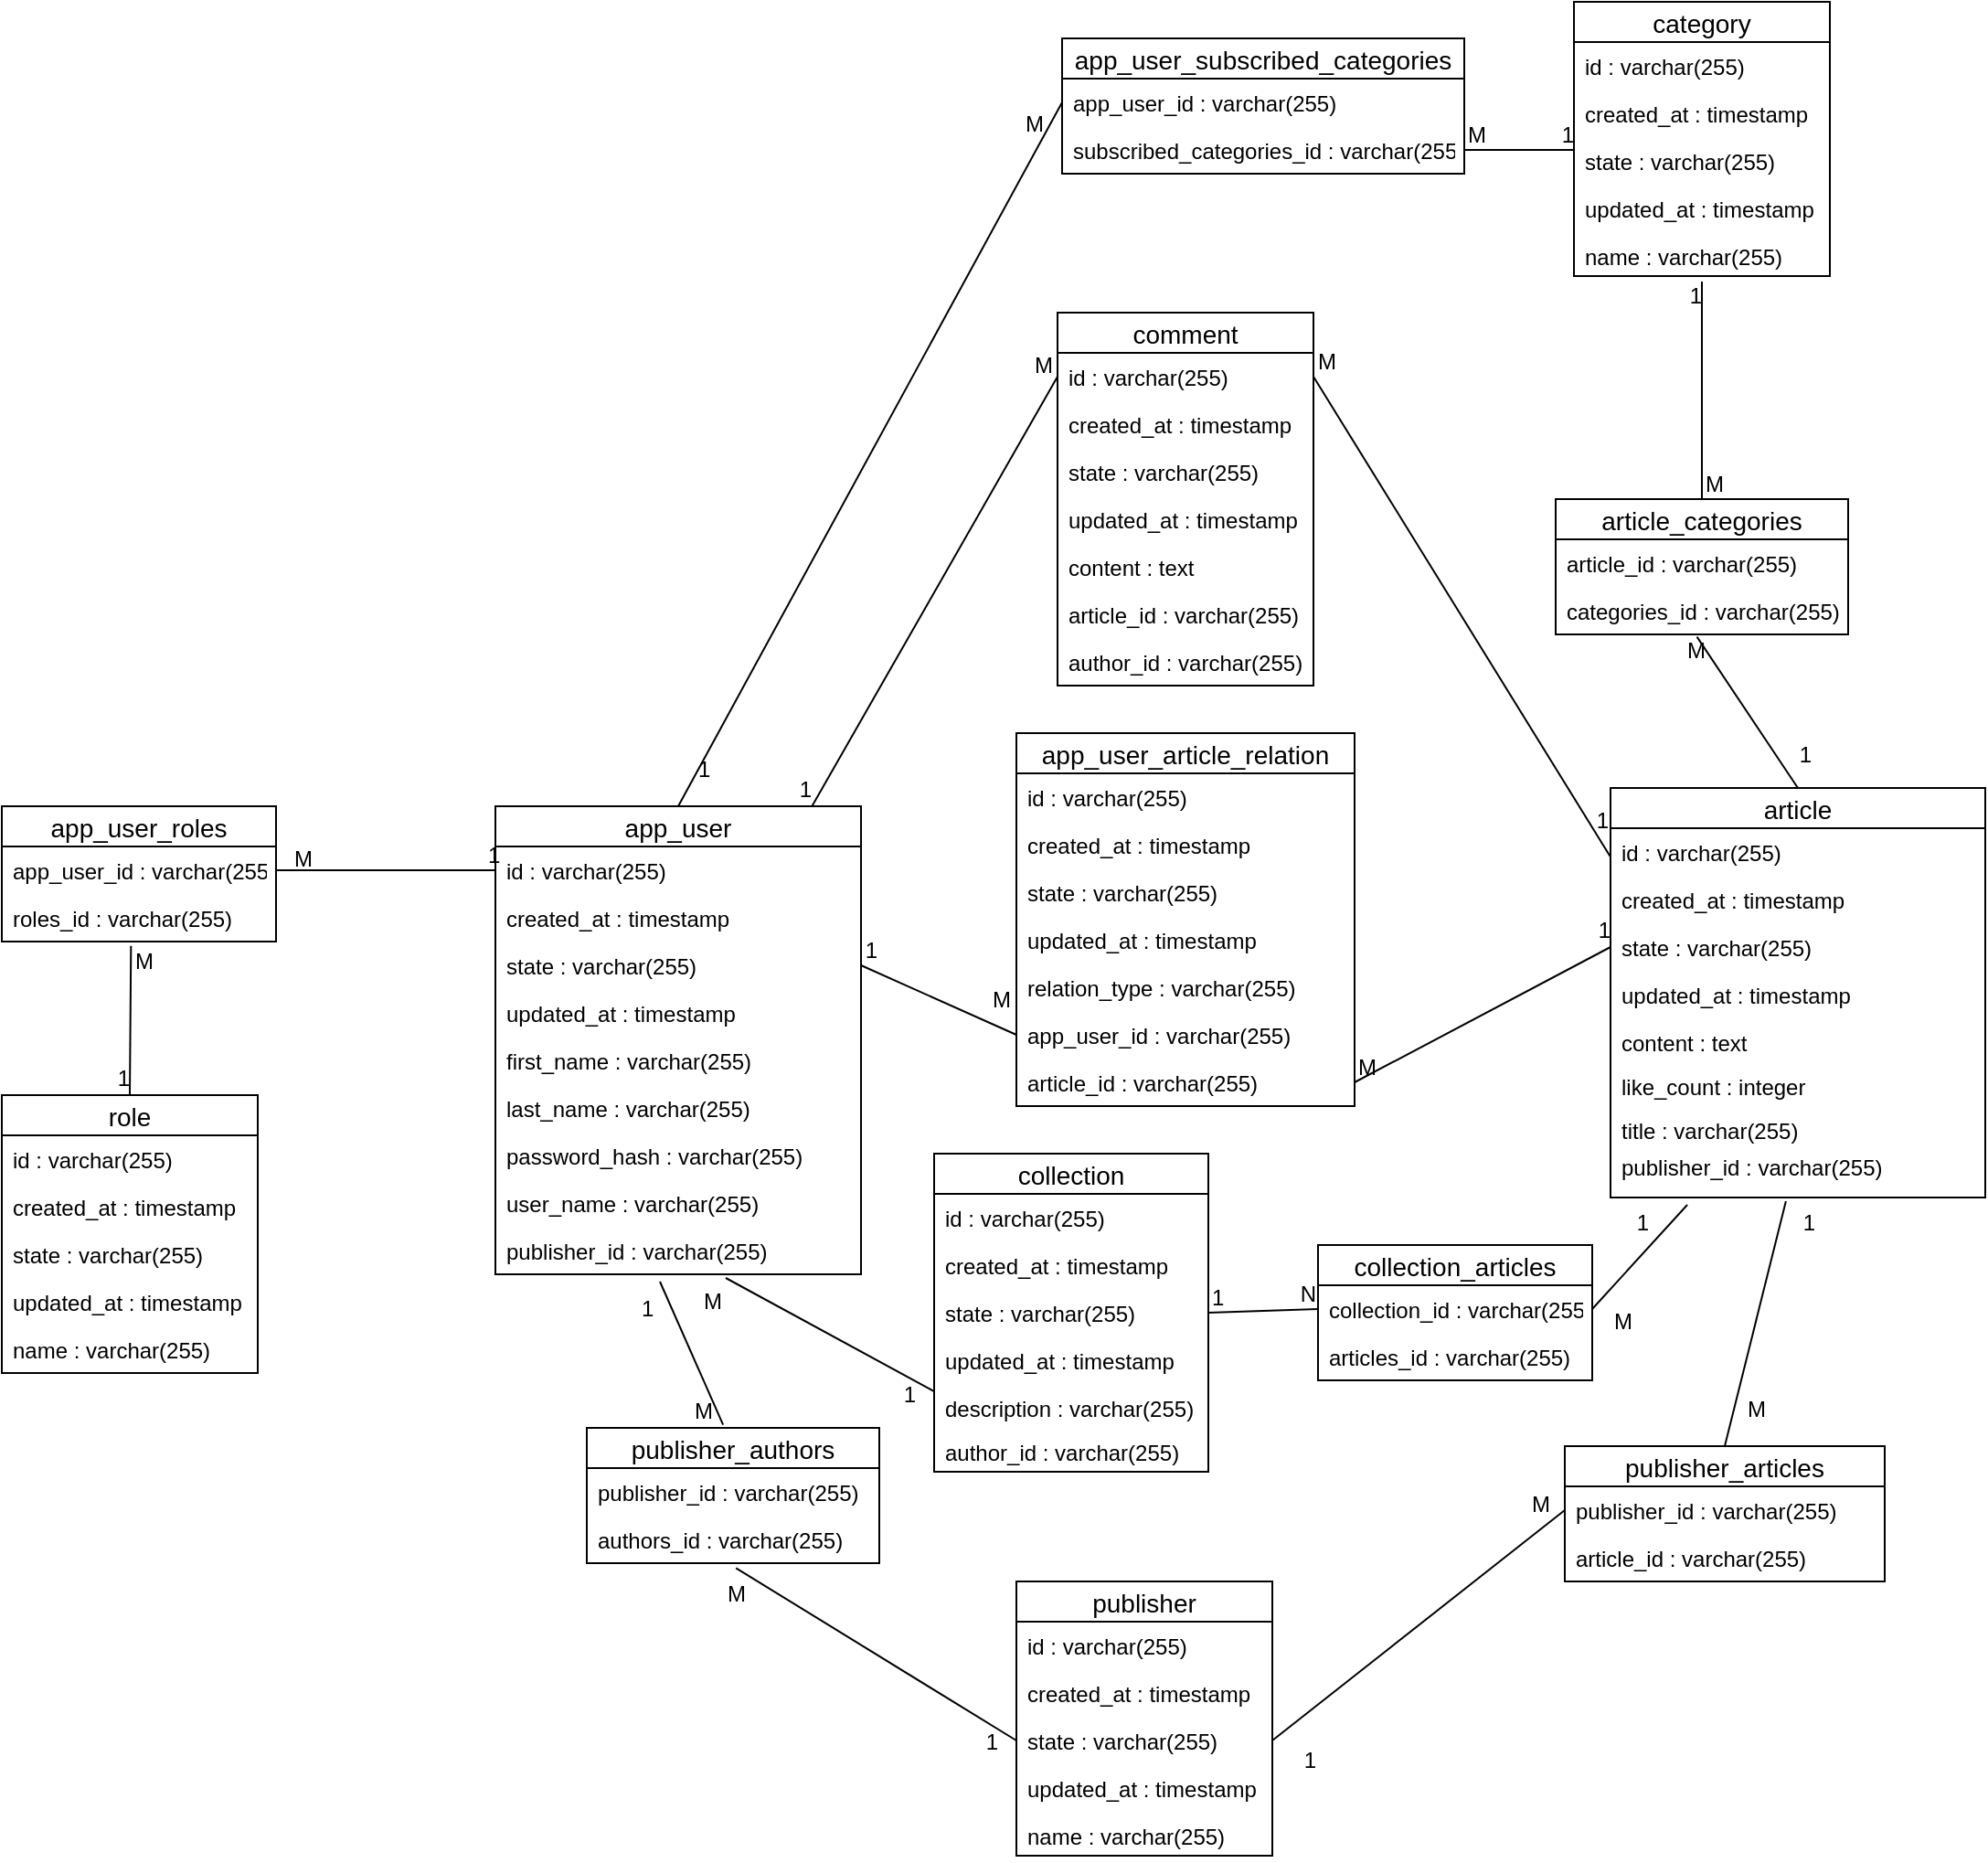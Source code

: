 <mxfile version="12.9.12" type="device"><diagram id="TTlkncoqjytrhiDPqBLb" name="Page-1"><mxGraphModel dx="2036" dy="3401" grid="1" gridSize="10" guides="1" tooltips="1" connect="1" arrows="1" fold="1" page="1" pageScale="1" pageWidth="850" pageHeight="1100" math="0" shadow="0"><root><object label="" state="" id="0"><mxCell/></object><mxCell id="1" parent="0"/><mxCell id="JSOerXFTDUzt0Ef6ZwY4-11" value="publisher" style="swimlane;fontStyle=0;childLayout=stackLayout;horizontal=1;startSize=22;fillColor=none;horizontalStack=0;resizeParent=1;resizeParentMax=0;resizeLast=0;collapsible=1;marginBottom=0;swimlaneFillColor=#ffffff;align=center;fontSize=14;" parent="1" vertex="1"><mxGeometry x="235" y="624" width="140" height="150" as="geometry"><mxRectangle x="200" y="200" width="70" height="22" as="alternateBounds"/></mxGeometry></mxCell><mxCell id="JSOerXFTDUzt0Ef6ZwY4-90" value="id : varchar(255)" style="text;strokeColor=none;fillColor=none;spacingLeft=4;spacingRight=4;overflow=hidden;rotatable=0;points=[[0,0.5],[1,0.5]];portConstraint=eastwest;fontSize=12;" parent="JSOerXFTDUzt0Ef6ZwY4-11" vertex="1"><mxGeometry y="22" width="140" height="26" as="geometry"/></mxCell><mxCell id="JSOerXFTDUzt0Ef6ZwY4-12" value="created_at : timestamp" style="text;strokeColor=none;fillColor=none;spacingLeft=4;spacingRight=4;overflow=hidden;rotatable=0;points=[[0,0.5],[1,0.5]];portConstraint=eastwest;fontSize=12;" parent="JSOerXFTDUzt0Ef6ZwY4-11" vertex="1"><mxGeometry y="48" width="140" height="26" as="geometry"/></mxCell><mxCell id="JSOerXFTDUzt0Ef6ZwY4-13" value="state : varchar(255)" style="text;strokeColor=none;fillColor=none;spacingLeft=4;spacingRight=4;overflow=hidden;rotatable=0;points=[[0,0.5],[1,0.5]];portConstraint=eastwest;fontSize=12;" parent="JSOerXFTDUzt0Ef6ZwY4-11" vertex="1"><mxGeometry y="74" width="140" height="26" as="geometry"/></mxCell><mxCell id="JSOerXFTDUzt0Ef6ZwY4-14" value="updated_at : timestamp" style="text;strokeColor=none;fillColor=none;spacingLeft=4;spacingRight=4;overflow=hidden;rotatable=0;points=[[0,0.5],[1,0.5]];portConstraint=eastwest;fontSize=12;verticalAlign=top;" parent="JSOerXFTDUzt0Ef6ZwY4-11" vertex="1"><mxGeometry y="100" width="140" height="26" as="geometry"/></mxCell><mxCell id="JSOerXFTDUzt0Ef6ZwY4-15" value="name : varchar(255)" style="text;strokeColor=none;fillColor=none;spacingLeft=4;spacingRight=4;overflow=hidden;rotatable=0;points=[[0,0.5],[1,0.5]];portConstraint=eastwest;fontSize=12;verticalAlign=top;" parent="JSOerXFTDUzt0Ef6ZwY4-11" vertex="1"><mxGeometry y="126" width="140" height="24" as="geometry"/></mxCell><mxCell id="JSOerXFTDUzt0Ef6ZwY4-22" value="app_user" style="swimlane;fontStyle=0;childLayout=stackLayout;horizontal=1;startSize=22;fillColor=none;horizontalStack=0;resizeParent=1;resizeParentMax=0;resizeLast=0;collapsible=1;marginBottom=0;swimlaneFillColor=#ffffff;align=center;fontSize=14;verticalAlign=middle;" parent="1" vertex="1"><mxGeometry x="-50" y="200" width="200" height="256" as="geometry"><mxRectangle x="200" y="200" width="70" height="22" as="alternateBounds"/></mxGeometry></mxCell><mxCell id="JSOerXFTDUzt0Ef6ZwY4-114" value="id : varchar(255)" style="text;strokeColor=none;fillColor=none;spacingLeft=4;spacingRight=4;overflow=hidden;rotatable=0;points=[[0,0.5],[1,0.5]];portConstraint=eastwest;fontSize=12;" parent="JSOerXFTDUzt0Ef6ZwY4-22" vertex="1"><mxGeometry y="22" width="200" height="26" as="geometry"/></mxCell><mxCell id="JSOerXFTDUzt0Ef6ZwY4-23" value="created_at : timestamp" style="text;strokeColor=none;fillColor=none;spacingLeft=4;spacingRight=4;overflow=hidden;rotatable=0;points=[[0,0.5],[1,0.5]];portConstraint=eastwest;fontSize=12;" parent="JSOerXFTDUzt0Ef6ZwY4-22" vertex="1"><mxGeometry y="48" width="200" height="26" as="geometry"/></mxCell><mxCell id="JSOerXFTDUzt0Ef6ZwY4-24" value="state : varchar(255)" style="text;strokeColor=none;fillColor=none;spacingLeft=4;spacingRight=4;overflow=hidden;rotatable=0;points=[[0,0.5],[1,0.5]];portConstraint=eastwest;fontSize=12;" parent="JSOerXFTDUzt0Ef6ZwY4-22" vertex="1"><mxGeometry y="74" width="200" height="26" as="geometry"/></mxCell><mxCell id="JSOerXFTDUzt0Ef6ZwY4-25" value="updated_at : timestamp" style="text;strokeColor=none;fillColor=none;spacingLeft=4;spacingRight=4;overflow=hidden;rotatable=0;points=[[0,0.5],[1,0.5]];portConstraint=eastwest;fontSize=12;verticalAlign=top;" parent="JSOerXFTDUzt0Ef6ZwY4-22" vertex="1"><mxGeometry y="100" width="200" height="26" as="geometry"/></mxCell><mxCell id="JSOerXFTDUzt0Ef6ZwY4-30" value="first_name : varchar(255)" style="text;strokeColor=none;fillColor=none;spacingLeft=4;spacingRight=4;overflow=hidden;rotatable=0;points=[[0,0.5],[1,0.5]];portConstraint=eastwest;fontSize=12;verticalAlign=top;" parent="JSOerXFTDUzt0Ef6ZwY4-22" vertex="1"><mxGeometry y="126" width="200" height="26" as="geometry"/></mxCell><mxCell id="JSOerXFTDUzt0Ef6ZwY4-31" value="last_name : varchar(255)" style="text;strokeColor=none;fillColor=none;spacingLeft=4;spacingRight=4;overflow=hidden;rotatable=0;points=[[0,0.5],[1,0.5]];portConstraint=eastwest;fontSize=12;verticalAlign=top;" parent="JSOerXFTDUzt0Ef6ZwY4-22" vertex="1"><mxGeometry y="152" width="200" height="26" as="geometry"/></mxCell><mxCell id="DbG5dX4l2n2yXq6k5aHZ-2" value="password_hash : varchar(255)" style="text;strokeColor=none;fillColor=none;spacingLeft=4;spacingRight=4;overflow=hidden;rotatable=0;points=[[0,0.5],[1,0.5]];portConstraint=eastwest;fontSize=12;verticalAlign=top;" vertex="1" parent="JSOerXFTDUzt0Ef6ZwY4-22"><mxGeometry y="178" width="200" height="26" as="geometry"/></mxCell><mxCell id="JSOerXFTDUzt0Ef6ZwY4-32" value="user_name : varchar(255)" style="text;strokeColor=none;fillColor=none;spacingLeft=4;spacingRight=4;overflow=hidden;rotatable=0;points=[[0,0.5],[1,0.5]];portConstraint=eastwest;fontSize=12;verticalAlign=top;" parent="JSOerXFTDUzt0Ef6ZwY4-22" vertex="1"><mxGeometry y="204" width="200" height="26" as="geometry"/></mxCell><mxCell id="DbG5dX4l2n2yXq6k5aHZ-3" value="publisher_id : varchar(255)" style="text;strokeColor=none;fillColor=none;spacingLeft=4;spacingRight=4;overflow=hidden;rotatable=0;points=[[0,0.5],[1,0.5]];portConstraint=eastwest;fontSize=12;" vertex="1" parent="JSOerXFTDUzt0Ef6ZwY4-22"><mxGeometry y="230" width="200" height="26" as="geometry"/></mxCell><mxCell id="JSOerXFTDUzt0Ef6ZwY4-51" value="" style="endArrow=none;html=1;rounded=0;entryX=1;entryY=0.5;entryDx=0;entryDy=0;exitX=0;exitY=0.5;exitDx=0;exitDy=0;" parent="1" source="JSOerXFTDUzt0Ef6ZwY4-169" target="JSOerXFTDUzt0Ef6ZwY4-13" edge="1"><mxGeometry relative="1" as="geometry"><mxPoint x="400" y="390" as="sourcePoint"/><mxPoint x="490" y="380" as="targetPoint"/></mxGeometry></mxCell><mxCell id="JSOerXFTDUzt0Ef6ZwY4-52" value="M" style="resizable=0;html=1;align=left;verticalAlign=bottom;" parent="JSOerXFTDUzt0Ef6ZwY4-51" connectable="0" vertex="1"><mxGeometry x="-1" relative="1" as="geometry"><mxPoint x="-20" y="5" as="offset"/></mxGeometry></mxCell><mxCell id="JSOerXFTDUzt0Ef6ZwY4-53" value="1" style="resizable=0;html=1;align=right;verticalAlign=bottom;" parent="JSOerXFTDUzt0Ef6ZwY4-51" connectable="0" vertex="1"><mxGeometry x="1" relative="1" as="geometry"><mxPoint x="24.75" y="19.2" as="offset"/></mxGeometry></mxCell><mxCell id="JSOerXFTDUzt0Ef6ZwY4-54" value="" style="endArrow=none;html=1;rounded=0;exitX=0;exitY=0.5;exitDx=0;exitDy=0;" parent="1" source="JSOerXFTDUzt0Ef6ZwY4-109" target="JSOerXFTDUzt0Ef6ZwY4-22" edge="1"><mxGeometry relative="1" as="geometry"><mxPoint x="79.02" y="114.004" as="sourcePoint"/><mxPoint x="370" y="150" as="targetPoint"/></mxGeometry></mxCell><mxCell id="JSOerXFTDUzt0Ef6ZwY4-55" value="M" style="resizable=0;html=1;align=left;verticalAlign=bottom;" parent="JSOerXFTDUzt0Ef6ZwY4-54" connectable="0" vertex="1"><mxGeometry x="-1" relative="1" as="geometry"><mxPoint x="-15" y="2" as="offset"/></mxGeometry></mxCell><mxCell id="JSOerXFTDUzt0Ef6ZwY4-56" value="1" style="resizable=0;html=1;align=right;verticalAlign=bottom;" parent="JSOerXFTDUzt0Ef6ZwY4-54" connectable="0" vertex="1"><mxGeometry x="1" relative="1" as="geometry"/></mxCell><mxCell id="JSOerXFTDUzt0Ef6ZwY4-57" value="" style="endArrow=none;html=1;rounded=0;entryX=1;entryY=0.5;entryDx=0;entryDy=0;" parent="1" target="JSOerXFTDUzt0Ef6ZwY4-117" edge="1"><mxGeometry relative="1" as="geometry"><mxPoint x="-50" y="235" as="sourcePoint"/><mxPoint x="72" y="480" as="targetPoint"/></mxGeometry></mxCell><mxCell id="JSOerXFTDUzt0Ef6ZwY4-58" value="1" style="resizable=0;html=1;align=left;verticalAlign=bottom;" parent="JSOerXFTDUzt0Ef6ZwY4-57" connectable="0" vertex="1"><mxGeometry x="-1" relative="1" as="geometry"><mxPoint x="-6.0" as="offset"/></mxGeometry></mxCell><mxCell id="JSOerXFTDUzt0Ef6ZwY4-60" value="" style="endArrow=none;html=1;rounded=0;entryX=0;entryY=0.5;entryDx=0;entryDy=0;exitX=0.51;exitY=1.103;exitDx=0;exitDy=0;exitPerimeter=0;" parent="1" source="JSOerXFTDUzt0Ef6ZwY4-127" target="JSOerXFTDUzt0Ef6ZwY4-13" edge="1"><mxGeometry relative="1" as="geometry"><mxPoint x="310" y="540" as="sourcePoint"/><mxPoint x="280" y="420" as="targetPoint"/></mxGeometry></mxCell><mxCell id="JSOerXFTDUzt0Ef6ZwY4-61" value="M" style="resizable=0;html=1;align=left;verticalAlign=bottom;" parent="JSOerXFTDUzt0Ef6ZwY4-60" connectable="0" vertex="1"><mxGeometry x="-1" relative="1" as="geometry"><mxPoint x="-6.5" y="23.32" as="offset"/></mxGeometry></mxCell><mxCell id="JSOerXFTDUzt0Ef6ZwY4-62" value="1" style="resizable=0;html=1;align=right;verticalAlign=bottom;" parent="JSOerXFTDUzt0Ef6ZwY4-60" connectable="0" vertex="1"><mxGeometry x="1" relative="1" as="geometry"><mxPoint x="-9.85" y="9.16" as="offset"/></mxGeometry></mxCell><mxCell id="JSOerXFTDUzt0Ef6ZwY4-63" value="" style="endArrow=none;html=1;rounded=0;entryX=0;entryY=0.5;entryDx=0;entryDy=0;exitX=1;exitY=0.5;exitDx=0;exitDy=0;" parent="1" source="JSOerXFTDUzt0Ef6ZwY4-151" target="JSOerXFTDUzt0Ef6ZwY4-4" edge="1"><mxGeometry relative="1" as="geometry"><mxPoint x="150" y="280" as="sourcePoint"/><mxPoint x="310" y="280" as="targetPoint"/></mxGeometry></mxCell><mxCell id="JSOerXFTDUzt0Ef6ZwY4-64" value="M" style="resizable=0;html=1;align=left;verticalAlign=bottom;" parent="JSOerXFTDUzt0Ef6ZwY4-63" connectable="0" vertex="1"><mxGeometry x="-1" relative="1" as="geometry"/></mxCell><mxCell id="JSOerXFTDUzt0Ef6ZwY4-65" value="1" style="resizable=0;html=1;align=right;verticalAlign=bottom;" parent="JSOerXFTDUzt0Ef6ZwY4-63" connectable="0" vertex="1"><mxGeometry x="1" relative="1" as="geometry"/></mxCell><mxCell id="JSOerXFTDUzt0Ef6ZwY4-66" value="" style="endArrow=none;html=1;rounded=0;entryX=1;entryY=0.5;entryDx=0;entryDy=0;exitX=0;exitY=0.5;exitDx=0;exitDy=0;" parent="1" source="JSOerXFTDUzt0Ef6ZwY4-150" target="JSOerXFTDUzt0Ef6ZwY4-24" edge="1"><mxGeometry relative="1" as="geometry"><mxPoint x="150" y="312" as="sourcePoint"/><mxPoint x="328" y="312" as="targetPoint"/></mxGeometry></mxCell><mxCell id="JSOerXFTDUzt0Ef6ZwY4-67" value="M" style="resizable=0;html=1;align=left;verticalAlign=bottom;" parent="JSOerXFTDUzt0Ef6ZwY4-66" connectable="0" vertex="1"><mxGeometry x="-1" relative="1" as="geometry"><mxPoint x="-15" y="-11" as="offset"/></mxGeometry></mxCell><mxCell id="JSOerXFTDUzt0Ef6ZwY4-68" value="1" style="resizable=0;html=1;align=right;verticalAlign=bottom;" parent="JSOerXFTDUzt0Ef6ZwY4-66" connectable="0" vertex="1"><mxGeometry x="1" relative="1" as="geometry"><mxPoint x="9.69" as="offset"/></mxGeometry></mxCell><mxCell id="JSOerXFTDUzt0Ef6ZwY4-45" value="" style="endArrow=none;html=1;rounded=0;exitX=0.5;exitY=0;exitDx=0;exitDy=0;entryX=0.5;entryY=1.125;entryDx=0;entryDy=0;entryPerimeter=0;" parent="1" source="JSOerXFTDUzt0Ef6ZwY4-137" target="JSOerXFTDUzt0Ef6ZwY4-99" edge="1"><mxGeometry relative="1" as="geometry"><mxPoint x="470" y="280" as="sourcePoint"/><mxPoint x="610" y="-80" as="targetPoint"/></mxGeometry></mxCell><mxCell id="JSOerXFTDUzt0Ef6ZwY4-47" value="1" style="resizable=0;html=1;align=right;verticalAlign=bottom;" parent="JSOerXFTDUzt0Ef6ZwY4-45" connectable="0" vertex="1"><mxGeometry x="1" relative="1" as="geometry"><mxPoint y="16.21" as="offset"/></mxGeometry></mxCell><mxCell id="JSOerXFTDUzt0Ef6ZwY4-46" value="M" style="resizable=0;html=1;align=left;verticalAlign=bottom;" parent="JSOerXFTDUzt0Ef6ZwY4-45" connectable="0" vertex="1"><mxGeometry x="-1" relative="1" as="geometry"/></mxCell><mxCell id="JSOerXFTDUzt0Ef6ZwY4-80" value="" style="endArrow=none;html=1;rounded=0;entryX=0;entryY=0.5;entryDx=0;entryDy=0;exitX=0.5;exitY=0;exitDx=0;exitDy=0;" parent="1" source="JSOerXFTDUzt0Ef6ZwY4-22" target="JSOerXFTDUzt0Ef6ZwY4-132" edge="1"><mxGeometry relative="1" as="geometry"><mxPoint x="150" y="250" as="sourcePoint"/><mxPoint x="330" y="71" as="targetPoint"/></mxGeometry></mxCell><mxCell id="JSOerXFTDUzt0Ef6ZwY4-81" value="1" style="resizable=0;html=1;align=left;verticalAlign=bottom;" parent="JSOerXFTDUzt0Ef6ZwY4-80" connectable="0" vertex="1"><mxGeometry x="-1" relative="1" as="geometry"><mxPoint x="9.25" y="-11.66" as="offset"/></mxGeometry></mxCell><mxCell id="JSOerXFTDUzt0Ef6ZwY4-87" value="" style="endArrow=none;html=1;rounded=0;entryX=0.011;entryY=0.744;entryDx=0;entryDy=0;jumpStyle=arc;jumpSize=15;entryPerimeter=0;exitX=1;exitY=0.5;exitDx=0;exitDy=0;" parent="1" source="JSOerXFTDUzt0Ef6ZwY4-109" target="JSOerXFTDUzt0Ef6ZwY4-91" edge="1"><mxGeometry relative="1" as="geometry"><mxPoint x="390" y="105" as="sourcePoint"/><mxPoint x="310" y="90" as="targetPoint"/></mxGeometry></mxCell><mxCell id="JSOerXFTDUzt0Ef6ZwY4-89" value="1" style="resizable=0;html=1;align=right;verticalAlign=bottom;" parent="JSOerXFTDUzt0Ef6ZwY4-87" connectable="0" vertex="1"><mxGeometry x="1" relative="1" as="geometry"><mxPoint x="-2.2" y="-15" as="offset"/></mxGeometry></mxCell><mxCell id="JSOerXFTDUzt0Ef6ZwY4-88" value="M" style="resizable=0;html=1;align=left;verticalAlign=bottom;" parent="JSOerXFTDUzt0Ef6ZwY4-87" connectable="0" vertex="1"><mxGeometry x="-1" relative="1" as="geometry"><mxPoint as="offset"/></mxGeometry></mxCell><mxCell id="JSOerXFTDUzt0Ef6ZwY4-93" value="M" style="resizable=0;html=1;align=right;verticalAlign=bottom;" parent="1" connectable="0" vertex="1"><mxGeometry x="250" y="-165.0" as="geometry"/></mxCell><mxCell id="JSOerXFTDUzt0Ef6ZwY4-115" value="M" style="resizable=0;html=1;align=right;verticalAlign=bottom;" parent="1" connectable="0" vertex="1"><mxGeometry x="-150" y="237" as="geometry"/></mxCell><mxCell id="JSOerXFTDUzt0Ef6ZwY4-121" value="" style="endArrow=none;html=1;rounded=0;exitX=0.471;exitY=1.09;exitDx=0;exitDy=0;exitPerimeter=0;entryX=0.5;entryY=0;entryDx=0;entryDy=0;" parent="1" source="JSOerXFTDUzt0Ef6ZwY4-118" target="JSOerXFTDUzt0Ef6ZwY4-101" edge="1"><mxGeometry relative="1" as="geometry"><mxPoint x="30" y="590" as="sourcePoint"/><mxPoint x="190" y="590" as="targetPoint"/></mxGeometry></mxCell><mxCell id="JSOerXFTDUzt0Ef6ZwY4-122" value="M" style="resizable=0;html=1;align=left;verticalAlign=bottom;" parent="JSOerXFTDUzt0Ef6ZwY4-121" connectable="0" vertex="1"><mxGeometry x="-1" relative="1" as="geometry"><mxPoint y="16.66" as="offset"/></mxGeometry></mxCell><mxCell id="JSOerXFTDUzt0Ef6ZwY4-123" value="1" style="resizable=0;html=1;align=right;verticalAlign=bottom;" parent="JSOerXFTDUzt0Ef6ZwY4-121" connectable="0" vertex="1"><mxGeometry x="1" relative="1" as="geometry"/></mxCell><mxCell id="JSOerXFTDUzt0Ef6ZwY4-128" value="" style="endArrow=none;html=1;rounded=0;entryX=0.466;entryY=-0.023;entryDx=0;entryDy=0;entryPerimeter=0;" parent="1" target="JSOerXFTDUzt0Ef6ZwY4-125" edge="1"><mxGeometry relative="1" as="geometry"><mxPoint x="40" y="460" as="sourcePoint"/><mxPoint x="330" y="360" as="targetPoint"/></mxGeometry></mxCell><mxCell id="JSOerXFTDUzt0Ef6ZwY4-129" value="1" style="resizable=0;html=1;align=left;verticalAlign=bottom;" parent="JSOerXFTDUzt0Ef6ZwY4-128" connectable="0" vertex="1"><mxGeometry x="-1" relative="1" as="geometry"><mxPoint x="-11.7" y="23.01" as="offset"/></mxGeometry></mxCell><mxCell id="JSOerXFTDUzt0Ef6ZwY4-130" value="M" style="resizable=0;html=1;align=right;verticalAlign=bottom;" parent="JSOerXFTDUzt0Ef6ZwY4-128" connectable="0" vertex="1"><mxGeometry x="1" relative="1" as="geometry"><mxPoint x="-4.91" y="1.38" as="offset"/></mxGeometry></mxCell><mxCell id="JSOerXFTDUzt0Ef6ZwY4-134" value="" style="endArrow=none;html=1;rounded=0;exitX=1;exitY=0.5;exitDx=0;exitDy=0;" parent="1" source="JSOerXFTDUzt0Ef6ZwY4-133" edge="1"><mxGeometry relative="1" as="geometry"><mxPoint x="410" y="-1" as="sourcePoint"/><mxPoint x="540" y="-159" as="targetPoint"/></mxGeometry></mxCell><mxCell id="JSOerXFTDUzt0Ef6ZwY4-135" value="M" style="resizable=0;html=1;align=left;verticalAlign=bottom;" parent="JSOerXFTDUzt0Ef6ZwY4-134" connectable="0" vertex="1"><mxGeometry x="-1" relative="1" as="geometry"/></mxCell><mxCell id="JSOerXFTDUzt0Ef6ZwY4-136" value="1" style="resizable=0;html=1;align=right;verticalAlign=bottom;" parent="JSOerXFTDUzt0Ef6ZwY4-134" connectable="0" vertex="1"><mxGeometry x="1" relative="1" as="geometry"/></mxCell><mxCell id="JSOerXFTDUzt0Ef6ZwY4-94" value="category" style="swimlane;fontStyle=0;childLayout=stackLayout;horizontal=1;startSize=22;fillColor=none;horizontalStack=0;resizeParent=1;resizeParentMax=0;resizeLast=0;collapsible=1;marginBottom=0;swimlaneFillColor=#ffffff;align=center;fontSize=14;" parent="1" vertex="1"><mxGeometry x="540" y="-240" width="140" height="150" as="geometry"><mxRectangle x="200" y="200" width="70" height="22" as="alternateBounds"/></mxGeometry></mxCell><mxCell id="JSOerXFTDUzt0Ef6ZwY4-95" value="id : varchar(255)" style="text;strokeColor=none;fillColor=none;spacingLeft=4;spacingRight=4;overflow=hidden;rotatable=0;points=[[0,0.5],[1,0.5]];portConstraint=eastwest;fontSize=12;" parent="JSOerXFTDUzt0Ef6ZwY4-94" vertex="1"><mxGeometry y="22" width="140" height="26" as="geometry"/></mxCell><mxCell id="JSOerXFTDUzt0Ef6ZwY4-96" value="created_at : timestamp" style="text;strokeColor=none;fillColor=none;spacingLeft=4;spacingRight=4;overflow=hidden;rotatable=0;points=[[0,0.5],[1,0.5]];portConstraint=eastwest;fontSize=12;" parent="JSOerXFTDUzt0Ef6ZwY4-94" vertex="1"><mxGeometry y="48" width="140" height="26" as="geometry"/></mxCell><mxCell id="JSOerXFTDUzt0Ef6ZwY4-97" value="state : varchar(255)" style="text;strokeColor=none;fillColor=none;spacingLeft=4;spacingRight=4;overflow=hidden;rotatable=0;points=[[0,0.5],[1,0.5]];portConstraint=eastwest;fontSize=12;" parent="JSOerXFTDUzt0Ef6ZwY4-94" vertex="1"><mxGeometry y="74" width="140" height="26" as="geometry"/></mxCell><mxCell id="JSOerXFTDUzt0Ef6ZwY4-98" value="updated_at : timestamp" style="text;strokeColor=none;fillColor=none;spacingLeft=4;spacingRight=4;overflow=hidden;rotatable=0;points=[[0,0.5],[1,0.5]];portConstraint=eastwest;fontSize=12;verticalAlign=top;" parent="JSOerXFTDUzt0Ef6ZwY4-94" vertex="1"><mxGeometry y="100" width="140" height="26" as="geometry"/></mxCell><mxCell id="JSOerXFTDUzt0Ef6ZwY4-99" value="name : varchar(255)" style="text;strokeColor=none;fillColor=none;spacingLeft=4;spacingRight=4;overflow=hidden;rotatable=0;points=[[0,0.5],[1,0.5]];portConstraint=eastwest;fontSize=12;verticalAlign=top;" parent="JSOerXFTDUzt0Ef6ZwY4-94" vertex="1"><mxGeometry y="126" width="140" height="24" as="geometry"/></mxCell><mxCell id="JSOerXFTDUzt0Ef6ZwY4-140" value="" style="endArrow=none;html=1;rounded=0;exitX=0.483;exitY=1.051;exitDx=0;exitDy=0;exitPerimeter=0;entryX=0.5;entryY=0;entryDx=0;entryDy=0;" parent="1" source="JSOerXFTDUzt0Ef6ZwY4-139" target="JSOerXFTDUzt0Ef6ZwY4-2" edge="1"><mxGeometry relative="1" as="geometry"><mxPoint x="570" y="170" as="sourcePoint"/><mxPoint x="730" y="170" as="targetPoint"/></mxGeometry></mxCell><mxCell id="JSOerXFTDUzt0Ef6ZwY4-141" value="M" style="resizable=0;html=1;align=left;verticalAlign=bottom;" parent="JSOerXFTDUzt0Ef6ZwY4-140" connectable="0" vertex="1"><mxGeometry x="-1" relative="1" as="geometry"><mxPoint x="-7.28" y="16.67" as="offset"/></mxGeometry></mxCell><mxCell id="JSOerXFTDUzt0Ef6ZwY4-142" value="1" style="resizable=0;html=1;align=right;verticalAlign=bottom;" parent="JSOerXFTDUzt0Ef6ZwY4-140" connectable="0" vertex="1"><mxGeometry x="1" relative="1" as="geometry"><mxPoint x="7.55" y="-9.87" as="offset"/></mxGeometry></mxCell><mxCell id="JSOerXFTDUzt0Ef6ZwY4-171" value="" style="endArrow=none;html=1;rounded=0;exitX=0.5;exitY=0;exitDx=0;exitDy=0;entryX=0.468;entryY=1.067;entryDx=0;entryDy=0;entryPerimeter=0;" parent="1" source="JSOerXFTDUzt0Ef6ZwY4-168" target="JSOerXFTDUzt0Ef6ZwY4-92" edge="1"><mxGeometry relative="1" as="geometry"><mxPoint x="485" y="460" as="sourcePoint"/><mxPoint x="645" y="460" as="targetPoint"/></mxGeometry></mxCell><mxCell id="JSOerXFTDUzt0Ef6ZwY4-172" value="M" style="resizable=0;html=1;align=left;verticalAlign=bottom;" parent="JSOerXFTDUzt0Ef6ZwY4-171" connectable="0" vertex="1"><mxGeometry x="-1" relative="1" as="geometry"><mxPoint x="10" y="-11.01" as="offset"/></mxGeometry></mxCell><mxCell id="JSOerXFTDUzt0Ef6ZwY4-173" value="1" style="resizable=0;html=1;align=right;verticalAlign=bottom;" parent="JSOerXFTDUzt0Ef6ZwY4-171" connectable="0" vertex="1"><mxGeometry x="1" relative="1" as="geometry"><mxPoint x="16.72" y="20.38" as="offset"/></mxGeometry></mxCell><mxCell id="JSOerXFTDUzt0Ef6ZwY4-131" value="app_user_subscribed_categories" style="swimlane;fontStyle=0;childLayout=stackLayout;horizontal=1;startSize=22;fillColor=none;horizontalStack=0;resizeParent=1;resizeParentMax=0;resizeLast=0;collapsible=1;marginBottom=0;swimlaneFillColor=#ffffff;align=center;fontSize=14;" parent="1" vertex="1"><mxGeometry x="260" y="-220" width="220" height="74" as="geometry"><mxRectangle x="200" y="200" width="70" height="22" as="alternateBounds"/></mxGeometry></mxCell><mxCell id="JSOerXFTDUzt0Ef6ZwY4-132" value="app_user_id : varchar(255)" style="text;strokeColor=none;fillColor=none;spacingLeft=4;spacingRight=4;overflow=hidden;rotatable=0;points=[[0,0.5],[1,0.5]];portConstraint=eastwest;fontSize=12;" parent="JSOerXFTDUzt0Ef6ZwY4-131" vertex="1"><mxGeometry y="22" width="220" height="26" as="geometry"/></mxCell><mxCell id="JSOerXFTDUzt0Ef6ZwY4-133" value="subscribed_categories_id : varchar(255)" style="text;strokeColor=none;fillColor=none;spacingLeft=4;spacingRight=4;overflow=hidden;rotatable=0;points=[[0,0.5],[1,0.5]];portConstraint=eastwest;fontSize=12;" parent="JSOerXFTDUzt0Ef6ZwY4-131" vertex="1"><mxGeometry y="48" width="220" height="26" as="geometry"/></mxCell><mxCell id="JSOerXFTDUzt0Ef6ZwY4-137" value="article_categories" style="swimlane;fontStyle=0;childLayout=stackLayout;horizontal=1;startSize=22;fillColor=none;horizontalStack=0;resizeParent=1;resizeParentMax=0;resizeLast=0;collapsible=1;marginBottom=0;swimlaneFillColor=#ffffff;align=center;fontSize=14;" parent="1" vertex="1"><mxGeometry x="530" y="32" width="160" height="74" as="geometry"><mxRectangle x="200" y="200" width="70" height="22" as="alternateBounds"/></mxGeometry></mxCell><mxCell id="JSOerXFTDUzt0Ef6ZwY4-138" value="article_id : varchar(255)" style="text;strokeColor=none;fillColor=none;spacingLeft=4;spacingRight=4;overflow=hidden;rotatable=0;points=[[0,0.5],[1,0.5]];portConstraint=eastwest;fontSize=12;" parent="JSOerXFTDUzt0Ef6ZwY4-137" vertex="1"><mxGeometry y="22" width="160" height="26" as="geometry"/></mxCell><mxCell id="JSOerXFTDUzt0Ef6ZwY4-139" value="categories_id : varchar(255)" style="text;strokeColor=none;fillColor=none;spacingLeft=4;spacingRight=4;overflow=hidden;rotatable=0;points=[[0,0.5],[1,0.5]];portConstraint=eastwest;fontSize=12;" parent="JSOerXFTDUzt0Ef6ZwY4-137" vertex="1"><mxGeometry y="48" width="160" height="26" as="geometry"/></mxCell><mxCell id="JSOerXFTDUzt0Ef6ZwY4-168" value="publisher_articles" style="swimlane;fontStyle=0;childLayout=stackLayout;horizontal=1;startSize=22;fillColor=none;horizontalStack=0;resizeParent=1;resizeParentMax=0;resizeLast=0;collapsible=1;marginBottom=0;swimlaneFillColor=#ffffff;align=center;fontSize=14;" parent="1" vertex="1"><mxGeometry x="535" y="550" width="175" height="74" as="geometry"><mxRectangle x="200" y="200" width="70" height="22" as="alternateBounds"/></mxGeometry></mxCell><mxCell id="JSOerXFTDUzt0Ef6ZwY4-169" value="publisher_id : varchar(255)" style="text;strokeColor=none;fillColor=none;spacingLeft=4;spacingRight=4;overflow=hidden;rotatable=0;points=[[0,0.5],[1,0.5]];portConstraint=eastwest;fontSize=12;" parent="JSOerXFTDUzt0Ef6ZwY4-168" vertex="1"><mxGeometry y="22" width="175" height="26" as="geometry"/></mxCell><mxCell id="JSOerXFTDUzt0Ef6ZwY4-170" value="article_id : varchar(255)" style="text;strokeColor=none;fillColor=none;spacingLeft=4;spacingRight=4;overflow=hidden;rotatable=0;points=[[0,0.5],[1,0.5]];portConstraint=eastwest;fontSize=12;" parent="JSOerXFTDUzt0Ef6ZwY4-168" vertex="1"><mxGeometry y="48" width="175" height="26" as="geometry"/></mxCell><mxCell id="pWO9-2kROaFBqKIrhKOq-16" value="collection_articles" style="swimlane;fontStyle=0;childLayout=stackLayout;horizontal=1;startSize=22;fillColor=none;horizontalStack=0;resizeParent=1;resizeParentMax=0;resizeLast=0;collapsible=1;marginBottom=0;swimlaneFillColor=#ffffff;align=center;fontSize=14;" parent="1" vertex="1"><mxGeometry x="400" y="440" width="150" height="74" as="geometry"><mxRectangle x="200" y="200" width="70" height="22" as="alternateBounds"/></mxGeometry></mxCell><mxCell id="pWO9-2kROaFBqKIrhKOq-17" value="collection_id : varchar(255)" style="text;strokeColor=none;fillColor=none;spacingLeft=4;spacingRight=4;overflow=hidden;rotatable=0;points=[[0,0.5],[1,0.5]];portConstraint=eastwest;fontSize=12;" parent="pWO9-2kROaFBqKIrhKOq-16" vertex="1"><mxGeometry y="22" width="150" height="26" as="geometry"/></mxCell><mxCell id="pWO9-2kROaFBqKIrhKOq-18" value="articles_id : varchar(255)" style="text;strokeColor=none;fillColor=none;spacingLeft=4;spacingRight=4;overflow=hidden;rotatable=0;points=[[0,0.5],[1,0.5]];portConstraint=eastwest;fontSize=12;" parent="pWO9-2kROaFBqKIrhKOq-16" vertex="1"><mxGeometry y="48" width="150" height="26" as="geometry"/></mxCell><mxCell id="JSOerXFTDUzt0Ef6ZwY4-125" value="publisher_authors" style="swimlane;fontStyle=0;childLayout=stackLayout;horizontal=1;startSize=22;fillColor=none;horizontalStack=0;resizeParent=1;resizeParentMax=0;resizeLast=0;collapsible=1;marginBottom=0;swimlaneFillColor=#ffffff;align=center;fontSize=14;" parent="1" vertex="1"><mxGeometry y="540" width="160" height="74" as="geometry"><mxRectangle x="200" y="200" width="70" height="22" as="alternateBounds"/></mxGeometry></mxCell><mxCell id="JSOerXFTDUzt0Ef6ZwY4-126" value="publisher_id : varchar(255)" style="text;strokeColor=none;fillColor=none;spacingLeft=4;spacingRight=4;overflow=hidden;rotatable=0;points=[[0,0.5],[1,0.5]];portConstraint=eastwest;fontSize=12;" parent="JSOerXFTDUzt0Ef6ZwY4-125" vertex="1"><mxGeometry y="22" width="160" height="26" as="geometry"/></mxCell><mxCell id="JSOerXFTDUzt0Ef6ZwY4-127" value="authors_id : varchar(255)" style="text;strokeColor=none;fillColor=none;spacingLeft=4;spacingRight=4;overflow=hidden;rotatable=0;points=[[0,0.5],[1,0.5]];portConstraint=eastwest;fontSize=12;" parent="JSOerXFTDUzt0Ef6ZwY4-125" vertex="1"><mxGeometry y="48" width="160" height="26" as="geometry"/></mxCell><mxCell id="pWO9-2kROaFBqKIrhKOq-9" value="collection" style="swimlane;fontStyle=0;childLayout=stackLayout;horizontal=1;startSize=22;fillColor=none;horizontalStack=0;resizeParent=1;resizeParentMax=0;resizeLast=0;collapsible=1;marginBottom=0;swimlaneFillColor=#ffffff;align=center;fontSize=14;" parent="1" vertex="1"><mxGeometry x="190" y="390" width="150" height="174" as="geometry"><mxRectangle x="200" y="200" width="70" height="22" as="alternateBounds"/></mxGeometry></mxCell><mxCell id="pWO9-2kROaFBqKIrhKOq-10" value="id : varchar(255)" style="text;strokeColor=none;fillColor=none;spacingLeft=4;spacingRight=4;overflow=hidden;rotatable=0;points=[[0,0.5],[1,0.5]];portConstraint=eastwest;fontSize=12;" parent="pWO9-2kROaFBqKIrhKOq-9" vertex="1"><mxGeometry y="22" width="150" height="26" as="geometry"/></mxCell><mxCell id="pWO9-2kROaFBqKIrhKOq-11" value="created_at : timestamp" style="text;strokeColor=none;fillColor=none;spacingLeft=4;spacingRight=4;overflow=hidden;rotatable=0;points=[[0,0.5],[1,0.5]];portConstraint=eastwest;fontSize=12;" parent="pWO9-2kROaFBqKIrhKOq-9" vertex="1"><mxGeometry y="48" width="150" height="26" as="geometry"/></mxCell><mxCell id="pWO9-2kROaFBqKIrhKOq-12" value="state : varchar(255)" style="text;strokeColor=none;fillColor=none;spacingLeft=4;spacingRight=4;overflow=hidden;rotatable=0;points=[[0,0.5],[1,0.5]];portConstraint=eastwest;fontSize=12;" parent="pWO9-2kROaFBqKIrhKOq-9" vertex="1"><mxGeometry y="74" width="150" height="26" as="geometry"/></mxCell><mxCell id="pWO9-2kROaFBqKIrhKOq-13" value="updated_at : timestamp" style="text;strokeColor=none;fillColor=none;spacingLeft=4;spacingRight=4;overflow=hidden;rotatable=0;points=[[0,0.5],[1,0.5]];portConstraint=eastwest;fontSize=12;verticalAlign=top;" parent="pWO9-2kROaFBqKIrhKOq-9" vertex="1"><mxGeometry y="100" width="150" height="26" as="geometry"/></mxCell><mxCell id="pWO9-2kROaFBqKIrhKOq-15" value="description : varchar(255)" style="text;strokeColor=none;fillColor=none;spacingLeft=4;spacingRight=4;overflow=hidden;rotatable=0;points=[[0,0.5],[1,0.5]];portConstraint=eastwest;fontSize=12;verticalAlign=top;" parent="pWO9-2kROaFBqKIrhKOq-9" vertex="1"><mxGeometry y="126" width="150" height="24" as="geometry"/></mxCell><mxCell id="pWO9-2kROaFBqKIrhKOq-14" value="author_id : varchar(255)" style="text;strokeColor=none;fillColor=none;spacingLeft=4;spacingRight=4;overflow=hidden;rotatable=0;points=[[0,0.5],[1,0.5]];portConstraint=eastwest;fontSize=12;verticalAlign=top;" parent="pWO9-2kROaFBqKIrhKOq-9" vertex="1"><mxGeometry y="150" width="150" height="24" as="geometry"/></mxCell><mxCell id="pWO9-2kROaFBqKIrhKOq-19" value="" style="endArrow=none;html=1;rounded=0;exitX=0.63;exitY=1.077;exitDx=0;exitDy=0;exitPerimeter=0;entryX=0;entryY=0.167;entryDx=0;entryDy=0;entryPerimeter=0;" parent="1" source="DbG5dX4l2n2yXq6k5aHZ-3" target="pWO9-2kROaFBqKIrhKOq-15" edge="1"><mxGeometry relative="1" as="geometry"><mxPoint x="70" y="466" as="sourcePoint"/><mxPoint x="230" y="466" as="targetPoint"/></mxGeometry></mxCell><mxCell id="pWO9-2kROaFBqKIrhKOq-20" value="M" style="resizable=0;html=1;align=left;verticalAlign=bottom;" parent="pWO9-2kROaFBqKIrhKOq-19" connectable="0" vertex="1"><mxGeometry x="-1" relative="1" as="geometry"><mxPoint x="-14.45" y="21.35" as="offset"/></mxGeometry></mxCell><mxCell id="pWO9-2kROaFBqKIrhKOq-21" value="1" style="resizable=0;html=1;align=right;verticalAlign=bottom;" parent="pWO9-2kROaFBqKIrhKOq-19" connectable="0" vertex="1"><mxGeometry x="1" relative="1" as="geometry"><mxPoint x="-9.78" y="10.32" as="offset"/></mxGeometry></mxCell><mxCell id="pWO9-2kROaFBqKIrhKOq-22" value="" style="endArrow=none;html=1;rounded=0;exitX=1;exitY=0.5;exitDx=0;exitDy=0;entryX=0;entryY=0.5;entryDx=0;entryDy=0;" parent="1" source="pWO9-2kROaFBqKIrhKOq-12" target="pWO9-2kROaFBqKIrhKOq-17" edge="1"><mxGeometry relative="1" as="geometry"><mxPoint x="270" y="590" as="sourcePoint"/><mxPoint x="430" y="590" as="targetPoint"/></mxGeometry></mxCell><mxCell id="pWO9-2kROaFBqKIrhKOq-23" value="1" style="resizable=0;html=1;align=left;verticalAlign=bottom;" parent="pWO9-2kROaFBqKIrhKOq-22" connectable="0" vertex="1"><mxGeometry x="-1" relative="1" as="geometry"/></mxCell><mxCell id="pWO9-2kROaFBqKIrhKOq-24" value="N" style="resizable=0;html=1;align=right;verticalAlign=bottom;" parent="pWO9-2kROaFBqKIrhKOq-22" connectable="0" vertex="1"><mxGeometry x="1" relative="1" as="geometry"/></mxCell><mxCell id="pWO9-2kROaFBqKIrhKOq-25" value="" style="endArrow=none;html=1;rounded=0;exitX=1;exitY=0.5;exitDx=0;exitDy=0;entryX=0.205;entryY=1.133;entryDx=0;entryDy=0;entryPerimeter=0;" parent="1" source="pWO9-2kROaFBqKIrhKOq-17" target="JSOerXFTDUzt0Ef6ZwY4-92" edge="1"><mxGeometry relative="1" as="geometry"><mxPoint x="500" y="590" as="sourcePoint"/><mxPoint x="660" y="590" as="targetPoint"/></mxGeometry></mxCell><mxCell id="pWO9-2kROaFBqKIrhKOq-26" value="M" style="resizable=0;html=1;align=left;verticalAlign=bottom;" parent="pWO9-2kROaFBqKIrhKOq-25" connectable="0" vertex="1"><mxGeometry x="-1" relative="1" as="geometry"><mxPoint x="10" y="15" as="offset"/></mxGeometry></mxCell><mxCell id="pWO9-2kROaFBqKIrhKOq-27" value="1" style="resizable=0;html=1;align=right;verticalAlign=bottom;" parent="pWO9-2kROaFBqKIrhKOq-25" connectable="0" vertex="1"><mxGeometry x="1" relative="1" as="geometry"><mxPoint x="-20.3" y="18.83" as="offset"/></mxGeometry></mxCell><mxCell id="JSOerXFTDUzt0Ef6ZwY4-116" value="app_user_roles" style="swimlane;fontStyle=0;childLayout=stackLayout;horizontal=1;startSize=22;fillColor=none;horizontalStack=0;resizeParent=1;resizeParentMax=0;resizeLast=0;collapsible=1;marginBottom=0;swimlaneFillColor=#ffffff;align=center;fontSize=14;" parent="1" vertex="1"><mxGeometry x="-320" y="200" width="150" height="74" as="geometry"><mxRectangle x="200" y="200" width="70" height="22" as="alternateBounds"/></mxGeometry></mxCell><mxCell id="JSOerXFTDUzt0Ef6ZwY4-117" value="app_user_id : varchar(255)" style="text;strokeColor=none;fillColor=none;spacingLeft=4;spacingRight=4;overflow=hidden;rotatable=0;points=[[0,0.5],[1,0.5]];portConstraint=eastwest;fontSize=12;" parent="JSOerXFTDUzt0Ef6ZwY4-116" vertex="1"><mxGeometry y="22" width="150" height="26" as="geometry"/></mxCell><mxCell id="JSOerXFTDUzt0Ef6ZwY4-118" value="roles_id : varchar(255)" style="text;strokeColor=none;fillColor=none;spacingLeft=4;spacingRight=4;overflow=hidden;rotatable=0;points=[[0,0.5],[1,0.5]];portConstraint=eastwest;fontSize=12;" parent="JSOerXFTDUzt0Ef6ZwY4-116" vertex="1"><mxGeometry y="48" width="150" height="26" as="geometry"/></mxCell><mxCell id="JSOerXFTDUzt0Ef6ZwY4-101" value="role" style="swimlane;fontStyle=0;childLayout=stackLayout;horizontal=1;startSize=22;fillColor=none;horizontalStack=0;resizeParent=1;resizeParentMax=0;resizeLast=0;collapsible=1;marginBottom=0;swimlaneFillColor=#ffffff;align=center;fontSize=14;" parent="1" vertex="1"><mxGeometry x="-320" y="358" width="140" height="152" as="geometry"><mxRectangle x="200" y="200" width="70" height="22" as="alternateBounds"/></mxGeometry></mxCell><mxCell id="JSOerXFTDUzt0Ef6ZwY4-102" value="id : varchar(255)" style="text;strokeColor=none;fillColor=none;spacingLeft=4;spacingRight=4;overflow=hidden;rotatable=0;points=[[0,0.5],[1,0.5]];portConstraint=eastwest;fontSize=12;" parent="JSOerXFTDUzt0Ef6ZwY4-101" vertex="1"><mxGeometry y="22" width="140" height="26" as="geometry"/></mxCell><mxCell id="JSOerXFTDUzt0Ef6ZwY4-103" value="created_at : timestamp" style="text;strokeColor=none;fillColor=none;spacingLeft=4;spacingRight=4;overflow=hidden;rotatable=0;points=[[0,0.5],[1,0.5]];portConstraint=eastwest;fontSize=12;" parent="JSOerXFTDUzt0Ef6ZwY4-101" vertex="1"><mxGeometry y="48" width="140" height="26" as="geometry"/></mxCell><mxCell id="JSOerXFTDUzt0Ef6ZwY4-104" value="state : varchar(255)" style="text;strokeColor=none;fillColor=none;spacingLeft=4;spacingRight=4;overflow=hidden;rotatable=0;points=[[0,0.5],[1,0.5]];portConstraint=eastwest;fontSize=12;" parent="JSOerXFTDUzt0Ef6ZwY4-101" vertex="1"><mxGeometry y="74" width="140" height="26" as="geometry"/></mxCell><mxCell id="JSOerXFTDUzt0Ef6ZwY4-105" value="updated_at : timestamp" style="text;strokeColor=none;fillColor=none;spacingLeft=4;spacingRight=4;overflow=hidden;rotatable=0;points=[[0,0.5],[1,0.5]];portConstraint=eastwest;fontSize=12;verticalAlign=top;" parent="JSOerXFTDUzt0Ef6ZwY4-101" vertex="1"><mxGeometry y="100" width="140" height="26" as="geometry"/></mxCell><mxCell id="DbG5dX4l2n2yXq6k5aHZ-1" value="name : varchar(255)" style="text;strokeColor=none;fillColor=none;spacingLeft=4;spacingRight=4;overflow=hidden;rotatable=0;points=[[0,0.5],[1,0.5]];portConstraint=eastwest;fontSize=12;verticalAlign=top;" vertex="1" parent="JSOerXFTDUzt0Ef6ZwY4-101"><mxGeometry y="126" width="140" height="26" as="geometry"/></mxCell><mxCell id="JSOerXFTDUzt0Ef6ZwY4-2" value="article" style="swimlane;fontStyle=0;childLayout=stackLayout;horizontal=1;startSize=22;fillColor=none;horizontalStack=0;resizeParent=1;resizeParentMax=0;resizeLast=0;collapsible=1;marginBottom=0;swimlaneFillColor=#ffffff;align=center;fontSize=14;" parent="1" vertex="1"><mxGeometry x="560" y="190" width="205" height="224" as="geometry"><mxRectangle x="200" y="200" width="70" height="22" as="alternateBounds"/></mxGeometry></mxCell><mxCell id="JSOerXFTDUzt0Ef6ZwY4-91" value="id : varchar(255)" style="text;strokeColor=none;fillColor=none;spacingLeft=4;spacingRight=4;overflow=hidden;rotatable=0;points=[[0,0.5],[1,0.5]];portConstraint=eastwest;fontSize=12;" parent="JSOerXFTDUzt0Ef6ZwY4-2" vertex="1"><mxGeometry y="22" width="205" height="26" as="geometry"/></mxCell><mxCell id="JSOerXFTDUzt0Ef6ZwY4-3" value="created_at : timestamp" style="text;strokeColor=none;fillColor=none;spacingLeft=4;spacingRight=4;overflow=hidden;rotatable=0;points=[[0,0.5],[1,0.5]];portConstraint=eastwest;fontSize=12;" parent="JSOerXFTDUzt0Ef6ZwY4-2" vertex="1"><mxGeometry y="48" width="205" height="26" as="geometry"/></mxCell><mxCell id="JSOerXFTDUzt0Ef6ZwY4-4" value="state : varchar(255)" style="text;strokeColor=none;fillColor=none;spacingLeft=4;spacingRight=4;overflow=hidden;rotatable=0;points=[[0,0.5],[1,0.5]];portConstraint=eastwest;fontSize=12;" parent="JSOerXFTDUzt0Ef6ZwY4-2" vertex="1"><mxGeometry y="74" width="205" height="26" as="geometry"/></mxCell><mxCell id="JSOerXFTDUzt0Ef6ZwY4-9" value="updated_at : timestamp" style="text;strokeColor=none;fillColor=none;spacingLeft=4;spacingRight=4;overflow=hidden;rotatable=0;points=[[0,0.5],[1,0.5]];portConstraint=eastwest;fontSize=12;verticalAlign=top;" parent="JSOerXFTDUzt0Ef6ZwY4-2" vertex="1"><mxGeometry y="100" width="205" height="26" as="geometry"/></mxCell><mxCell id="JSOerXFTDUzt0Ef6ZwY4-8" value="content : text" style="text;strokeColor=none;fillColor=none;spacingLeft=4;spacingRight=4;overflow=hidden;rotatable=0;points=[[0,0.5],[1,0.5]];portConstraint=eastwest;fontSize=12;verticalAlign=top;" parent="JSOerXFTDUzt0Ef6ZwY4-2" vertex="1"><mxGeometry y="126" width="205" height="24" as="geometry"/></mxCell><mxCell id="DbG5dX4l2n2yXq6k5aHZ-4" value="like_count : integer" style="text;strokeColor=none;fillColor=none;spacingLeft=4;spacingRight=4;overflow=hidden;rotatable=0;points=[[0,0.5],[1,0.5]];portConstraint=eastwest;fontSize=12;verticalAlign=top;" vertex="1" parent="JSOerXFTDUzt0Ef6ZwY4-2"><mxGeometry y="150" width="205" height="24" as="geometry"/></mxCell><mxCell id="JSOerXFTDUzt0Ef6ZwY4-5" value="title : varchar(255)" style="text;strokeColor=none;fillColor=none;spacingLeft=4;spacingRight=4;overflow=hidden;rotatable=0;points=[[0,0.5],[1,0.5]];portConstraint=eastwest;fontSize=12;verticalAlign=top;" parent="JSOerXFTDUzt0Ef6ZwY4-2" vertex="1"><mxGeometry y="174" width="205" height="20" as="geometry"/></mxCell><mxCell id="JSOerXFTDUzt0Ef6ZwY4-92" value="publisher_id : varchar(255)" style="text;strokeColor=none;fillColor=none;spacingLeft=4;spacingRight=4;overflow=hidden;rotatable=0;points=[[0,0.5],[1,0.5]];portConstraint=eastwest;fontSize=12;verticalAlign=top;" parent="JSOerXFTDUzt0Ef6ZwY4-2" vertex="1"><mxGeometry y="194" width="205" height="30" as="geometry"/></mxCell><mxCell id="JSOerXFTDUzt0Ef6ZwY4-108" value="comment" style="swimlane;fontStyle=0;childLayout=stackLayout;horizontal=1;startSize=22;fillColor=none;horizontalStack=0;resizeParent=1;resizeParentMax=0;resizeLast=0;collapsible=1;marginBottom=0;swimlaneFillColor=#ffffff;align=center;fontSize=14;" parent="1" vertex="1"><mxGeometry x="257.5" y="-70" width="140" height="204" as="geometry"><mxRectangle x="200" y="200" width="70" height="22" as="alternateBounds"/></mxGeometry></mxCell><mxCell id="JSOerXFTDUzt0Ef6ZwY4-109" value="id : varchar(255)" style="text;strokeColor=none;fillColor=none;spacingLeft=4;spacingRight=4;overflow=hidden;rotatable=0;points=[[0,0.5],[1,0.5]];portConstraint=eastwest;fontSize=12;" parent="JSOerXFTDUzt0Ef6ZwY4-108" vertex="1"><mxGeometry y="22" width="140" height="26" as="geometry"/></mxCell><mxCell id="JSOerXFTDUzt0Ef6ZwY4-110" value="created_at : timestamp" style="text;strokeColor=none;fillColor=none;spacingLeft=4;spacingRight=4;overflow=hidden;rotatable=0;points=[[0,0.5],[1,0.5]];portConstraint=eastwest;fontSize=12;" parent="JSOerXFTDUzt0Ef6ZwY4-108" vertex="1"><mxGeometry y="48" width="140" height="26" as="geometry"/></mxCell><mxCell id="JSOerXFTDUzt0Ef6ZwY4-111" value="state : varchar(255)" style="text;strokeColor=none;fillColor=none;spacingLeft=4;spacingRight=4;overflow=hidden;rotatable=0;points=[[0,0.5],[1,0.5]];portConstraint=eastwest;fontSize=12;" parent="JSOerXFTDUzt0Ef6ZwY4-108" vertex="1"><mxGeometry y="74" width="140" height="26" as="geometry"/></mxCell><mxCell id="JSOerXFTDUzt0Ef6ZwY4-112" value="updated_at : timestamp" style="text;strokeColor=none;fillColor=none;spacingLeft=4;spacingRight=4;overflow=hidden;rotatable=0;points=[[0,0.5],[1,0.5]];portConstraint=eastwest;fontSize=12;verticalAlign=top;" parent="JSOerXFTDUzt0Ef6ZwY4-108" vertex="1"><mxGeometry y="100" width="140" height="26" as="geometry"/></mxCell><mxCell id="JSOerXFTDUzt0Ef6ZwY4-113" value="content : text" style="text;strokeColor=none;fillColor=none;spacingLeft=4;spacingRight=4;overflow=hidden;rotatable=0;points=[[0,0.5],[1,0.5]];portConstraint=eastwest;fontSize=12;verticalAlign=top;" parent="JSOerXFTDUzt0Ef6ZwY4-108" vertex="1"><mxGeometry y="126" width="140" height="26" as="geometry"/></mxCell><mxCell id="DbG5dX4l2n2yXq6k5aHZ-6" value="article_id : varchar(255)" style="text;strokeColor=none;fillColor=none;spacingLeft=4;spacingRight=4;overflow=hidden;rotatable=0;points=[[0,0.5],[1,0.5]];portConstraint=eastwest;fontSize=12;" vertex="1" parent="JSOerXFTDUzt0Ef6ZwY4-108"><mxGeometry y="152" width="140" height="26" as="geometry"/></mxCell><mxCell id="DbG5dX4l2n2yXq6k5aHZ-5" value="author_id : varchar(255)" style="text;strokeColor=none;fillColor=none;spacingLeft=4;spacingRight=4;overflow=hidden;rotatable=0;points=[[0,0.5],[1,0.5]];portConstraint=eastwest;fontSize=12;" vertex="1" parent="JSOerXFTDUzt0Ef6ZwY4-108"><mxGeometry y="178" width="140" height="26" as="geometry"/></mxCell><mxCell id="JSOerXFTDUzt0Ef6ZwY4-149" value="app_user_article_relation" style="swimlane;fontStyle=0;childLayout=stackLayout;horizontal=1;startSize=22;fillColor=none;horizontalStack=0;resizeParent=1;resizeParentMax=0;resizeLast=0;collapsible=1;marginBottom=0;swimlaneFillColor=#ffffff;align=center;fontSize=14;" parent="1" vertex="1"><mxGeometry x="235" y="160" width="185" height="204" as="geometry"><mxRectangle x="200" y="200" width="70" height="22" as="alternateBounds"/></mxGeometry></mxCell><mxCell id="DbG5dX4l2n2yXq6k5aHZ-7" value="id : varchar(255)" style="text;strokeColor=none;fillColor=none;spacingLeft=4;spacingRight=4;overflow=hidden;rotatable=0;points=[[0,0.5],[1,0.5]];portConstraint=eastwest;fontSize=12;" vertex="1" parent="JSOerXFTDUzt0Ef6ZwY4-149"><mxGeometry y="22" width="185" height="26" as="geometry"/></mxCell><mxCell id="pWO9-2kROaFBqKIrhKOq-4" value="created_at : timestamp" style="text;strokeColor=none;fillColor=none;spacingLeft=4;spacingRight=4;overflow=hidden;rotatable=0;points=[[0,0.5],[1,0.5]];portConstraint=eastwest;fontSize=12;" parent="JSOerXFTDUzt0Ef6ZwY4-149" vertex="1"><mxGeometry y="48" width="185" height="26" as="geometry"/></mxCell><mxCell id="pWO9-2kROaFBqKIrhKOq-5" value="state : varchar(255)" style="text;strokeColor=none;fillColor=none;spacingLeft=4;spacingRight=4;overflow=hidden;rotatable=0;points=[[0,0.5],[1,0.5]];portConstraint=eastwest;fontSize=12;" parent="JSOerXFTDUzt0Ef6ZwY4-149" vertex="1"><mxGeometry y="74" width="185" height="26" as="geometry"/></mxCell><mxCell id="pWO9-2kROaFBqKIrhKOq-6" value="updated_at : timestamp" style="text;strokeColor=none;fillColor=none;spacingLeft=4;spacingRight=4;overflow=hidden;rotatable=0;points=[[0,0.5],[1,0.5]];portConstraint=eastwest;fontSize=12;verticalAlign=top;" parent="JSOerXFTDUzt0Ef6ZwY4-149" vertex="1"><mxGeometry y="100" width="185" height="26" as="geometry"/></mxCell><mxCell id="pWO9-2kROaFBqKIrhKOq-8" value="relation_type : varchar(255)" style="text;strokeColor=none;fillColor=none;spacingLeft=4;spacingRight=4;overflow=hidden;rotatable=0;points=[[0,0.5],[1,0.5]];portConstraint=eastwest;fontSize=12;" parent="JSOerXFTDUzt0Ef6ZwY4-149" vertex="1"><mxGeometry y="126" width="185" height="26" as="geometry"/></mxCell><mxCell id="JSOerXFTDUzt0Ef6ZwY4-150" value="app_user_id : varchar(255)" style="text;strokeColor=none;fillColor=none;spacingLeft=4;spacingRight=4;overflow=hidden;rotatable=0;points=[[0,0.5],[1,0.5]];portConstraint=eastwest;fontSize=12;" parent="JSOerXFTDUzt0Ef6ZwY4-149" vertex="1"><mxGeometry y="152" width="185" height="26" as="geometry"/></mxCell><mxCell id="JSOerXFTDUzt0Ef6ZwY4-151" value="article_id : varchar(255)" style="text;strokeColor=none;fillColor=none;spacingLeft=4;spacingRight=4;overflow=hidden;rotatable=0;points=[[0,0.5],[1,0.5]];portConstraint=eastwest;fontSize=12;" parent="JSOerXFTDUzt0Ef6ZwY4-149" vertex="1"><mxGeometry y="178" width="185" height="26" as="geometry"/></mxCell></root></mxGraphModel></diagram></mxfile>